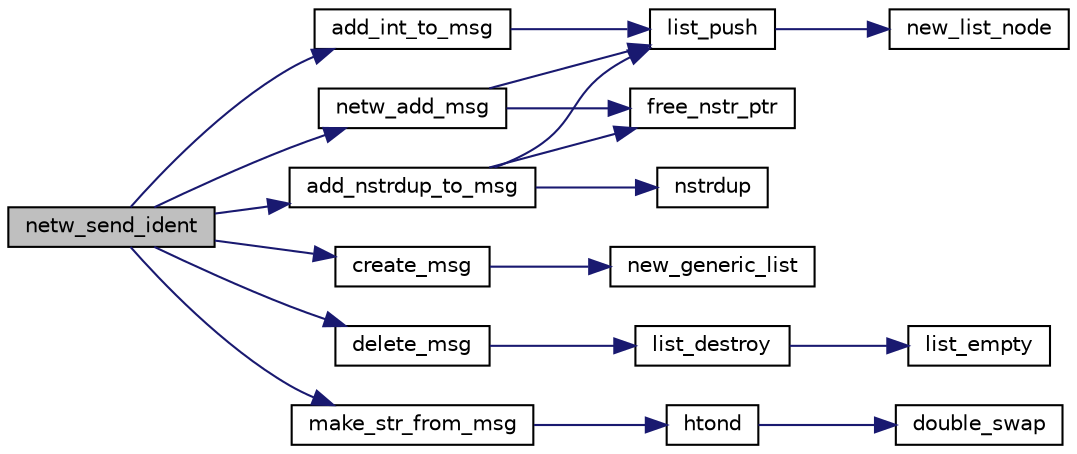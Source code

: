 digraph G
{
  edge [fontname="Helvetica",fontsize="10",labelfontname="Helvetica",labelfontsize="10"];
  node [fontname="Helvetica",fontsize="10",shape=record];
  rankdir=LR;
  Node1 [label="netw_send_ident",height=0.2,width=0.4,color="black", fillcolor="grey75", style="filled" fontcolor="black"];
  Node1 -> Node2 [color="midnightblue",fontsize="10",style="solid",fontname="Helvetica"];
  Node2 [label="add_int_to_msg",height=0.2,width=0.4,color="black", fillcolor="white", style="filled",URL="$n__network__msg_8c.html#a7b4ccab1c57ae862807965312be589d1",tooltip="Add an int to the int list int the message."];
  Node2 -> Node3 [color="midnightblue",fontsize="10",style="solid",fontname="Helvetica"];
  Node3 [label="list_push",height=0.2,width=0.4,color="black", fillcolor="white", style="filled",URL="$n__list_8c.html#a4eab319289a83524639ee5e9f0441fdf",tooltip="Add a pointer to the end of the list."];
  Node3 -> Node4 [color="midnightblue",fontsize="10",style="solid",fontname="Helvetica"];
  Node4 [label="new_list_node",height=0.2,width=0.4,color="black", fillcolor="white", style="filled",URL="$n__list_8c.html#a678e828550efc8e64a836bb8c713c2f4",tooltip="Allocate a new node to link in a list."];
  Node1 -> Node5 [color="midnightblue",fontsize="10",style="solid",fontname="Helvetica"];
  Node5 [label="add_nstrdup_to_msg",height=0.2,width=0.4,color="black", fillcolor="white", style="filled",URL="$n__network__msg_8c.html#a408b4400504508bdd5c24312d8537760",tooltip="Add a copy of str to the string list in the message."];
  Node5 -> Node6 [color="midnightblue",fontsize="10",style="solid",fontname="Helvetica"];
  Node6 [label="free_nstr_ptr",height=0.2,width=0.4,color="black", fillcolor="white", style="filled",URL="$n__str_8c.html#a0a864a4ce4997389f2e5e2e16c51a30a",tooltip="Free a N_STR pointer structure."];
  Node5 -> Node3 [color="midnightblue",fontsize="10",style="solid",fontname="Helvetica"];
  Node5 -> Node7 [color="midnightblue",fontsize="10",style="solid",fontname="Helvetica"];
  Node7 [label="nstrdup",height=0.2,width=0.4,color="black", fillcolor="white", style="filled",URL="$n__str_8c.html#a9770e9f501c6d7373f7545b1b98fb372",tooltip="Duplicate a N_STR."];
  Node1 -> Node8 [color="midnightblue",fontsize="10",style="solid",fontname="Helvetica"];
  Node8 [label="create_msg",height=0.2,width=0.4,color="black", fillcolor="white", style="filled",URL="$n__network__msg_8c.html#a1130831e347b191af20a31aadd359da0",tooltip="Create a NETW_MSG *object."];
  Node8 -> Node9 [color="midnightblue",fontsize="10",style="solid",fontname="Helvetica"];
  Node9 [label="new_generic_list",height=0.2,width=0.4,color="black", fillcolor="white", style="filled",URL="$n__list_8c.html#ada615e3b144e97bcff147dfe89f6fef6",tooltip="Initialiaze a generic list container to max_items pointers."];
  Node1 -> Node10 [color="midnightblue",fontsize="10",style="solid",fontname="Helvetica"];
  Node10 [label="delete_msg",height=0.2,width=0.4,color="black", fillcolor="white", style="filled",URL="$n__network__msg_8c.html#ac9319c44f9fc771710bc2095519a0cfb",tooltip="Delete a NETW_MSG *object."];
  Node10 -> Node11 [color="midnightblue",fontsize="10",style="solid",fontname="Helvetica"];
  Node11 [label="list_destroy",height=0.2,width=0.4,color="black", fillcolor="white", style="filled",URL="$n__list_8c.html#a90d32fef68ce6f3ec0a7b4085690c755",tooltip="Empty and Free a list container. Call the destructor each time."];
  Node11 -> Node12 [color="midnightblue",fontsize="10",style="solid",fontname="Helvetica"];
  Node12 [label="list_empty",height=0.2,width=0.4,color="black", fillcolor="white", style="filled",URL="$n__list_8c.html#a1dafe7a250ddad51fadd375f057287e7",tooltip="Empty a LIST list of pointers."];
  Node1 -> Node13 [color="midnightblue",fontsize="10",style="solid",fontname="Helvetica"];
  Node13 [label="make_str_from_msg",height=0.2,width=0.4,color="black", fillcolor="white", style="filled",URL="$n__network__msg_8c.html#a31298db4c50b8c00a03b0240ac293a79",tooltip="Make a single string of the message."];
  Node13 -> Node14 [color="midnightblue",fontsize="10",style="solid",fontname="Helvetica"];
  Node14 [label="htond",height=0.2,width=0.4,color="black", fillcolor="white", style="filled",URL="$n__network__msg_8c.html#adfea2a8cdb7d48a42875943acea39f56",tooltip="If needed swap bytes for a double."];
  Node14 -> Node15 [color="midnightblue",fontsize="10",style="solid",fontname="Helvetica"];
  Node15 [label="double_swap",height=0.2,width=0.4,color="black", fillcolor="white", style="filled",URL="$n__network__msg_8c.html#ab8f5ef8f55ffaa0144a73a89f2ec8040",tooltip="Swap bytes endiannes for a double."];
  Node1 -> Node16 [color="midnightblue",fontsize="10",style="solid",fontname="Helvetica"];
  Node16 [label="netw_add_msg",height=0.2,width=0.4,color="black", fillcolor="white", style="filled",URL="$n__network_8c.html#a10429a9fa106b61c38f28635242ce502",tooltip="Add a message to send in aimed NETWORK."];
  Node16 -> Node6 [color="midnightblue",fontsize="10",style="solid",fontname="Helvetica"];
  Node16 -> Node3 [color="midnightblue",fontsize="10",style="solid",fontname="Helvetica"];
}
